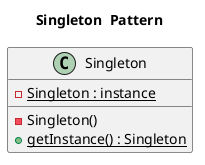 @startuml
title Singleton  Pattern

class Singleton{
    - Singleton : instance {static}
    - Singleton()
    + getInstance() : Singleton {static}
}
@enduml
